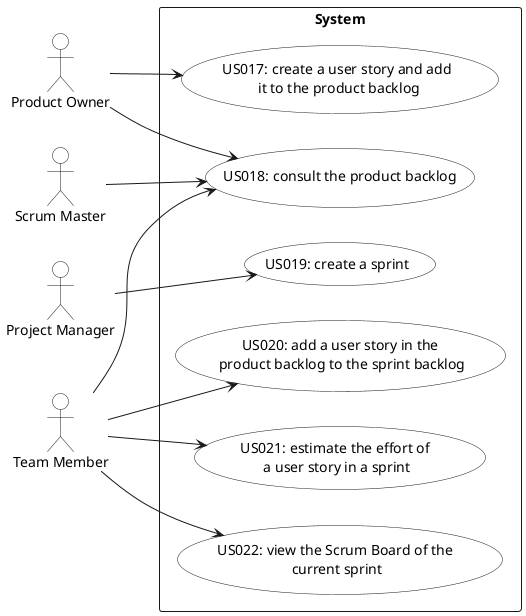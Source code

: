 @startuml
'https://plantuml.com/use-case-diagram

skinparam UsecaseBackgroundColor white
skinparam ActorBackgroundColor white

left to right direction

actor "Product Owner" as PO
actor "Scrum Master" as SM
actor "Project Manager" as PM
actor "Team Member" as TM


rectangle System {
  usecase "US017: create a user story and add\n it to the product backlog" as UC17
  usecase "US018: consult the product backlog" as UC18
  usecase "US019: create a sprint" as UC19
  usecase "US020: add a user story in the\n product backlog to the sprint backlog" as UC20
  usecase "US021: estimate the effort of \na user story in a sprint" as UC21
  usecase "US022: view the Scrum Board of the \ncurrent sprint" as UC22
}

PO --> UC17
PO --> UC18
SM --> UC18
TM --> UC18
PM --> UC19
TM --> UC20
TM --> UC21
TM --> UC22

@enduml